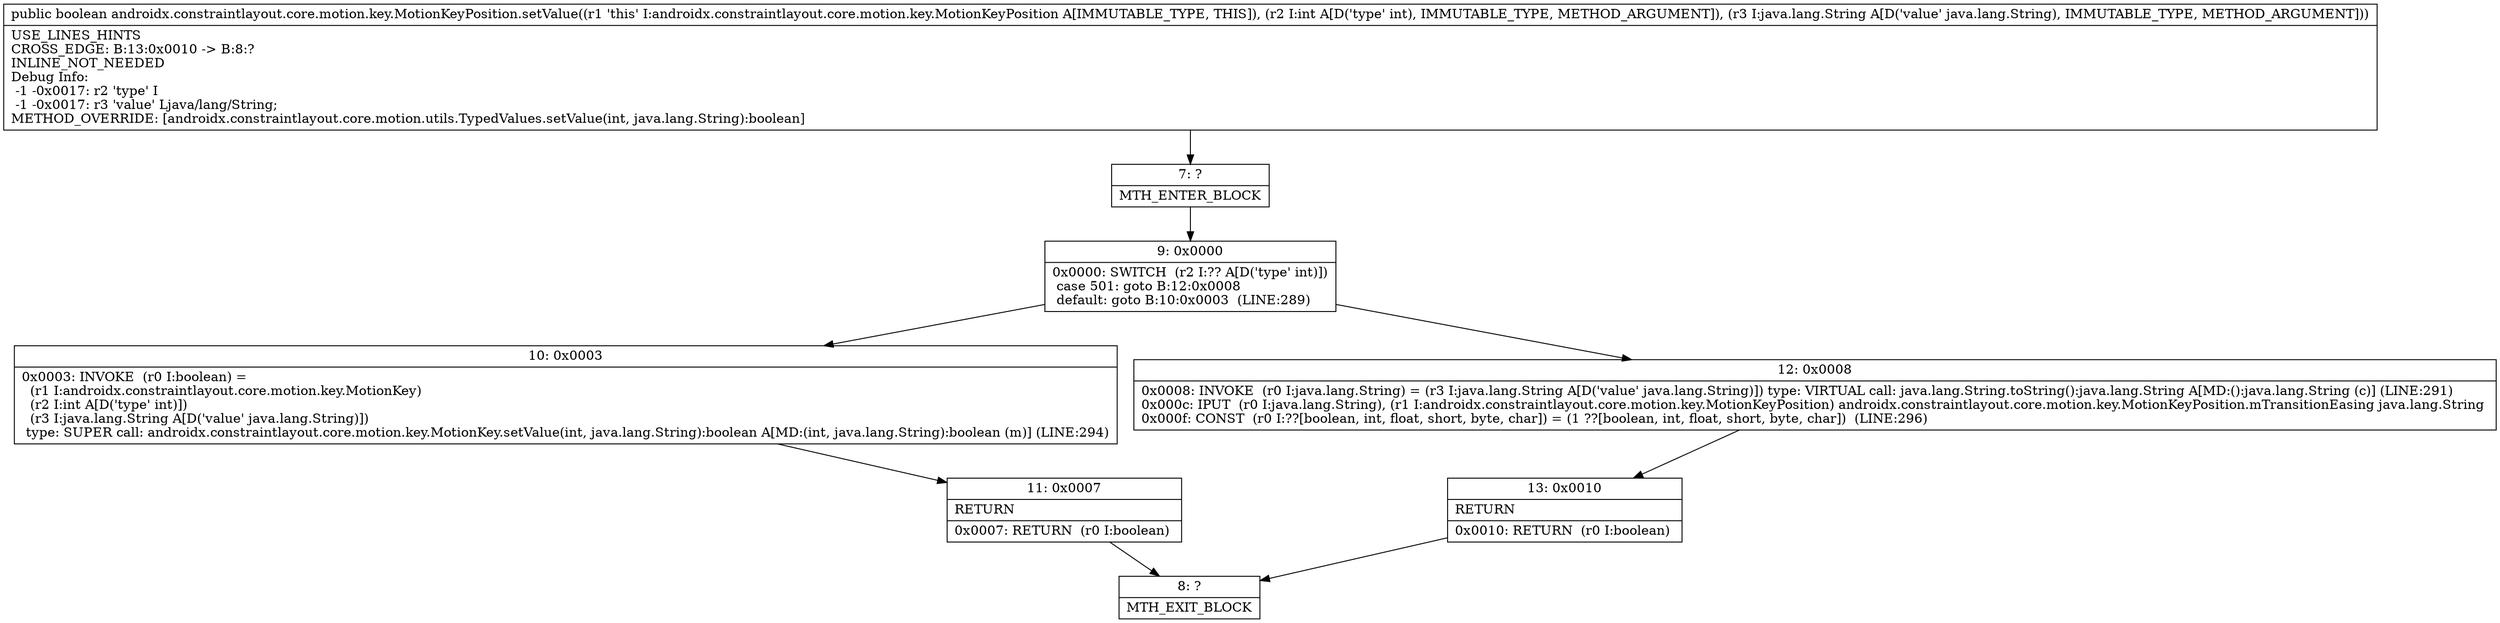 digraph "CFG forandroidx.constraintlayout.core.motion.key.MotionKeyPosition.setValue(ILjava\/lang\/String;)Z" {
Node_7 [shape=record,label="{7\:\ ?|MTH_ENTER_BLOCK\l}"];
Node_9 [shape=record,label="{9\:\ 0x0000|0x0000: SWITCH  (r2 I:?? A[D('type' int)])\l case 501: goto B:12:0x0008\l default: goto B:10:0x0003  (LINE:289)\l}"];
Node_10 [shape=record,label="{10\:\ 0x0003|0x0003: INVOKE  (r0 I:boolean) = \l  (r1 I:androidx.constraintlayout.core.motion.key.MotionKey)\l  (r2 I:int A[D('type' int)])\l  (r3 I:java.lang.String A[D('value' java.lang.String)])\l type: SUPER call: androidx.constraintlayout.core.motion.key.MotionKey.setValue(int, java.lang.String):boolean A[MD:(int, java.lang.String):boolean (m)] (LINE:294)\l}"];
Node_11 [shape=record,label="{11\:\ 0x0007|RETURN\l|0x0007: RETURN  (r0 I:boolean) \l}"];
Node_8 [shape=record,label="{8\:\ ?|MTH_EXIT_BLOCK\l}"];
Node_12 [shape=record,label="{12\:\ 0x0008|0x0008: INVOKE  (r0 I:java.lang.String) = (r3 I:java.lang.String A[D('value' java.lang.String)]) type: VIRTUAL call: java.lang.String.toString():java.lang.String A[MD:():java.lang.String (c)] (LINE:291)\l0x000c: IPUT  (r0 I:java.lang.String), (r1 I:androidx.constraintlayout.core.motion.key.MotionKeyPosition) androidx.constraintlayout.core.motion.key.MotionKeyPosition.mTransitionEasing java.lang.String \l0x000f: CONST  (r0 I:??[boolean, int, float, short, byte, char]) = (1 ??[boolean, int, float, short, byte, char])  (LINE:296)\l}"];
Node_13 [shape=record,label="{13\:\ 0x0010|RETURN\l|0x0010: RETURN  (r0 I:boolean) \l}"];
MethodNode[shape=record,label="{public boolean androidx.constraintlayout.core.motion.key.MotionKeyPosition.setValue((r1 'this' I:androidx.constraintlayout.core.motion.key.MotionKeyPosition A[IMMUTABLE_TYPE, THIS]), (r2 I:int A[D('type' int), IMMUTABLE_TYPE, METHOD_ARGUMENT]), (r3 I:java.lang.String A[D('value' java.lang.String), IMMUTABLE_TYPE, METHOD_ARGUMENT]))  | USE_LINES_HINTS\lCROSS_EDGE: B:13:0x0010 \-\> B:8:?\lINLINE_NOT_NEEDED\lDebug Info:\l  \-1 \-0x0017: r2 'type' I\l  \-1 \-0x0017: r3 'value' Ljava\/lang\/String;\lMETHOD_OVERRIDE: [androidx.constraintlayout.core.motion.utils.TypedValues.setValue(int, java.lang.String):boolean]\l}"];
MethodNode -> Node_7;Node_7 -> Node_9;
Node_9 -> Node_10;
Node_9 -> Node_12;
Node_10 -> Node_11;
Node_11 -> Node_8;
Node_12 -> Node_13;
Node_13 -> Node_8;
}

